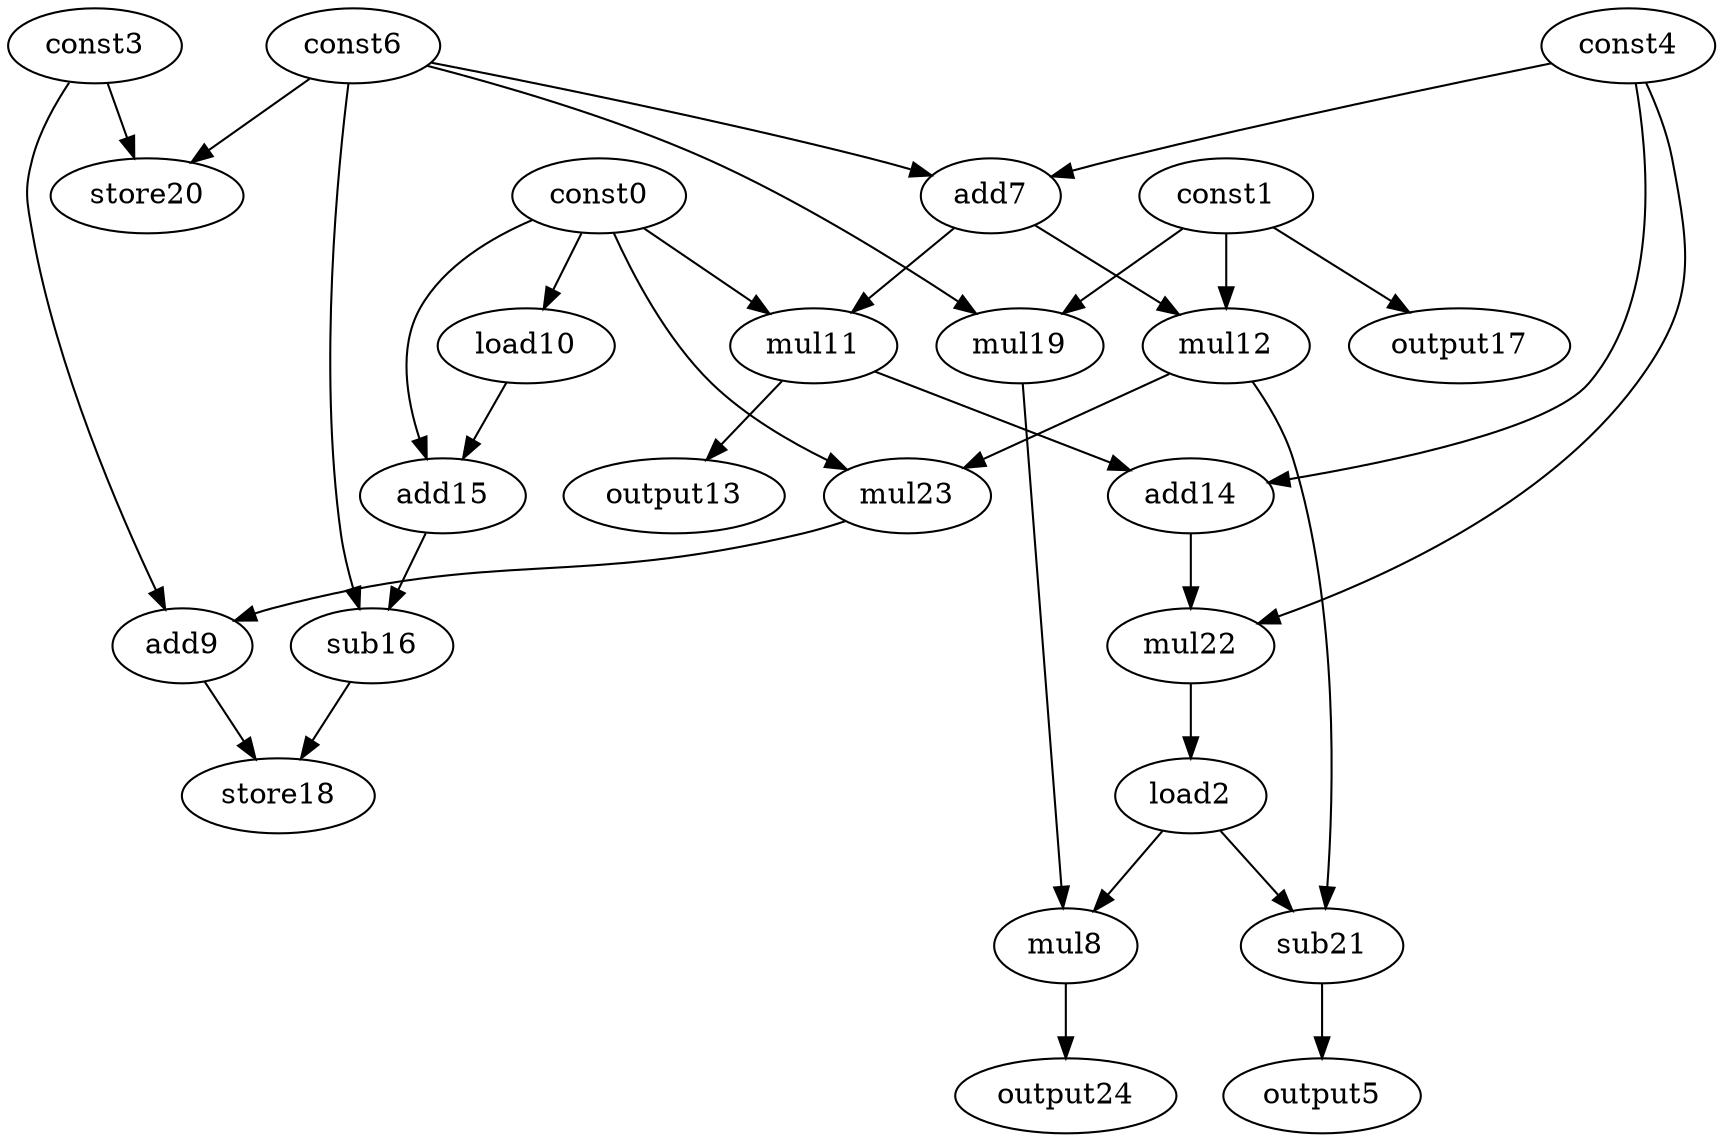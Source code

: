 digraph G { 
const0[opcode=const]; 
const1[opcode=const]; 
load2[opcode=load]; 
const3[opcode=const]; 
const4[opcode=const]; 
output5[opcode=output]; 
const6[opcode=const]; 
add7[opcode=add]; 
mul8[opcode=mul]; 
add9[opcode=add]; 
load10[opcode=load]; 
mul11[opcode=mul]; 
mul12[opcode=mul]; 
output13[opcode=output]; 
add14[opcode=add]; 
add15[opcode=add]; 
sub16[opcode=sub]; 
output17[opcode=output]; 
store18[opcode=store]; 
mul19[opcode=mul]; 
store20[opcode=store]; 
sub21[opcode=sub]; 
mul22[opcode=mul]; 
mul23[opcode=mul]; 
output24[opcode=output]; 
const4->add7[operand=0];
const6->add7[operand=1];
const0->load10[operand=0];
const1->output17[operand=0];
const1->mul19[operand=0];
const6->mul19[operand=1];
const3->store20[operand=0];
const6->store20[operand=1];
const0->mul11[operand=0];
add7->mul11[operand=1];
const1->mul12[operand=0];
add7->mul12[operand=1];
const0->add15[operand=0];
load10->add15[operand=1];
mul11->output13[operand=0];
mul11->add14[operand=0];
const4->add14[operand=1];
const6->sub16[operand=0];
add15->sub16[operand=1];
const0->mul23[operand=0];
mul12->mul23[operand=1];
const3->add9[operand=0];
mul23->add9[operand=1];
const4->mul22[operand=0];
add14->mul22[operand=1];
mul22->load2[operand=0];
sub16->store18[operand=0];
add9->store18[operand=1];
load2->mul8[operand=0];
mul19->mul8[operand=1];
load2->sub21[operand=0];
mul12->sub21[operand=1];
sub21->output5[operand=0];
mul8->output24[operand=0];
}
